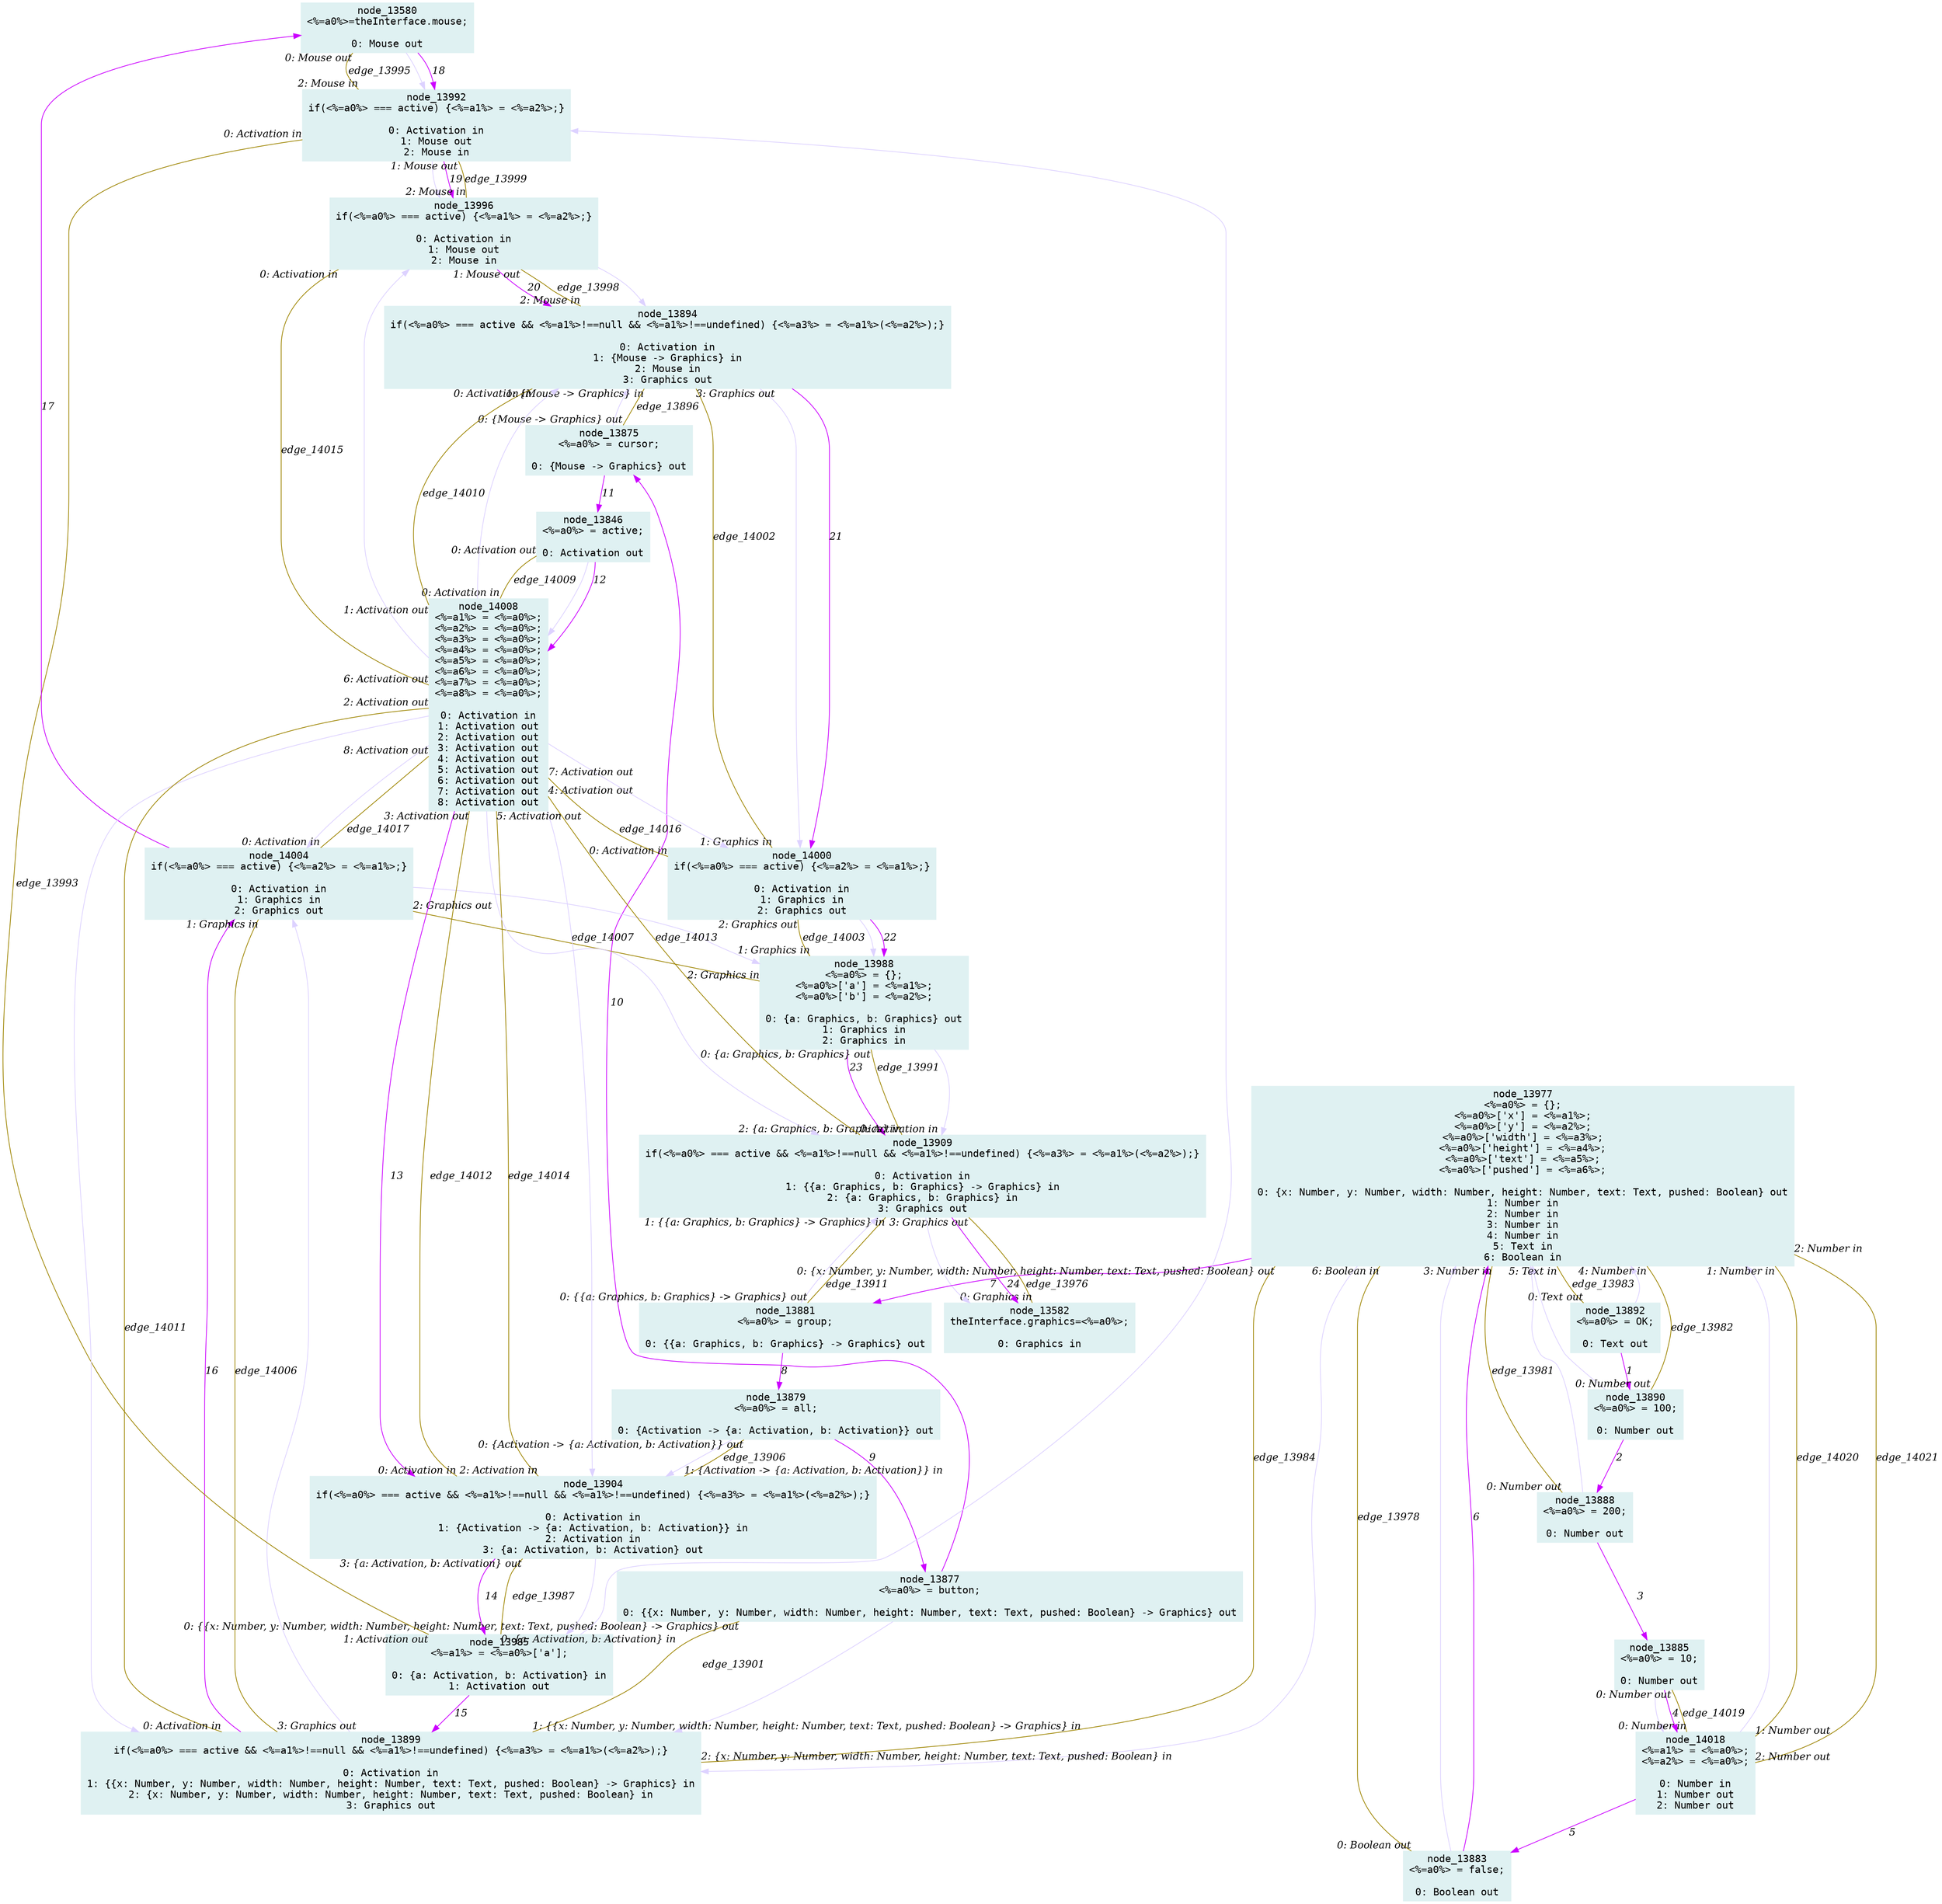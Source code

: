 digraph g{node_13580 [shape="box", style="filled", color="#dff1f2", fontname="Courier", label="node_13580
<%=a0%>=theInterface.mouse;

0: Mouse out" ]
node_13582 [shape="box", style="filled", color="#dff1f2", fontname="Courier", label="node_13582
theInterface.graphics=<%=a0%>;

0: Graphics in" ]
node_13846 [shape="box", style="filled", color="#dff1f2", fontname="Courier", label="node_13846
<%=a0%> = active;

0: Activation out" ]
node_13875 [shape="box", style="filled", color="#dff1f2", fontname="Courier", label="node_13875
<%=a0%> = cursor;

0: {Mouse -> Graphics} out" ]
node_13877 [shape="box", style="filled", color="#dff1f2", fontname="Courier", label="node_13877
<%=a0%> = button;

0: {{x: Number, y: Number, width: Number, height: Number, text: Text, pushed: Boolean} -> Graphics} out" ]
node_13879 [shape="box", style="filled", color="#dff1f2", fontname="Courier", label="node_13879
<%=a0%> = all;

0: {Activation -> {a: Activation, b: Activation}} out" ]
node_13881 [shape="box", style="filled", color="#dff1f2", fontname="Courier", label="node_13881
<%=a0%> = group;

0: {{a: Graphics, b: Graphics} -> Graphics} out" ]
node_13883 [shape="box", style="filled", color="#dff1f2", fontname="Courier", label="node_13883
<%=a0%> = false;

0: Boolean out" ]
node_13885 [shape="box", style="filled", color="#dff1f2", fontname="Courier", label="node_13885
<%=a0%> = 10;

0: Number out" ]
node_13888 [shape="box", style="filled", color="#dff1f2", fontname="Courier", label="node_13888
<%=a0%> = 200;

0: Number out" ]
node_13890 [shape="box", style="filled", color="#dff1f2", fontname="Courier", label="node_13890
<%=a0%> = 100;

0: Number out" ]
node_13892 [shape="box", style="filled", color="#dff1f2", fontname="Courier", label="node_13892
<%=a0%> = OK;

0: Text out" ]
node_13894 [shape="box", style="filled", color="#dff1f2", fontname="Courier", label="node_13894
if(<%=a0%> === active && <%=a1%>!==null && <%=a1%>!==undefined) {<%=a3%> = <%=a1%>(<%=a2%>);}

0: Activation in
1: {Mouse -> Graphics} in
2: Mouse in
3: Graphics out" ]
node_13899 [shape="box", style="filled", color="#dff1f2", fontname="Courier", label="node_13899
if(<%=a0%> === active && <%=a1%>!==null && <%=a1%>!==undefined) {<%=a3%> = <%=a1%>(<%=a2%>);}

0: Activation in
1: {{x: Number, y: Number, width: Number, height: Number, text: Text, pushed: Boolean} -> Graphics} in
2: {x: Number, y: Number, width: Number, height: Number, text: Text, pushed: Boolean} in
3: Graphics out" ]
node_13904 [shape="box", style="filled", color="#dff1f2", fontname="Courier", label="node_13904
if(<%=a0%> === active && <%=a1%>!==null && <%=a1%>!==undefined) {<%=a3%> = <%=a1%>(<%=a2%>);}

0: Activation in
1: {Activation -> {a: Activation, b: Activation}} in
2: Activation in
3: {a: Activation, b: Activation} out" ]
node_13909 [shape="box", style="filled", color="#dff1f2", fontname="Courier", label="node_13909
if(<%=a0%> === active && <%=a1%>!==null && <%=a1%>!==undefined) {<%=a3%> = <%=a1%>(<%=a2%>);}

0: Activation in
1: {{a: Graphics, b: Graphics} -> Graphics} in
2: {a: Graphics, b: Graphics} in
3: Graphics out" ]
node_13977 [shape="box", style="filled", color="#dff1f2", fontname="Courier", label="node_13977
<%=a0%> = {};
<%=a0%>['x'] = <%=a1%>;
<%=a0%>['y'] = <%=a2%>;
<%=a0%>['width'] = <%=a3%>;
<%=a0%>['height'] = <%=a4%>;
<%=a0%>['text'] = <%=a5%>;
<%=a0%>['pushed'] = <%=a6%>;

0: {x: Number, y: Number, width: Number, height: Number, text: Text, pushed: Boolean} out
1: Number in
2: Number in
3: Number in
4: Number in
5: Text in
6: Boolean in" ]
node_13985 [shape="box", style="filled", color="#dff1f2", fontname="Courier", label="node_13985
<%=a1%> = <%=a0%>['a'];

0: {a: Activation, b: Activation} in
1: Activation out" ]
node_13988 [shape="box", style="filled", color="#dff1f2", fontname="Courier", label="node_13988
<%=a0%> = {};
<%=a0%>['a'] = <%=a1%>;
<%=a0%>['b'] = <%=a2%>;

0: {a: Graphics, b: Graphics} out
1: Graphics in
2: Graphics in" ]
node_13992 [shape="box", style="filled", color="#dff1f2", fontname="Courier", label="node_13992
if(<%=a0%> === active) {<%=a1%> = <%=a2%>;}

0: Activation in
1: Mouse out
2: Mouse in" ]
node_13996 [shape="box", style="filled", color="#dff1f2", fontname="Courier", label="node_13996
if(<%=a0%> === active) {<%=a1%> = <%=a2%>;}

0: Activation in
1: Mouse out
2: Mouse in" ]
node_14000 [shape="box", style="filled", color="#dff1f2", fontname="Courier", label="node_14000
if(<%=a0%> === active) {<%=a2%> = <%=a1%>;}

0: Activation in
1: Graphics in
2: Graphics out" ]
node_14004 [shape="box", style="filled", color="#dff1f2", fontname="Courier", label="node_14004
if(<%=a0%> === active) {<%=a2%> = <%=a1%>;}

0: Activation in
1: Graphics in
2: Graphics out" ]
node_14008 [shape="box", style="filled", color="#dff1f2", fontname="Courier", label="node_14008
<%=a1%> = <%=a0%>;
<%=a2%> = <%=a0%>;
<%=a3%> = <%=a0%>;
<%=a4%> = <%=a0%>;
<%=a5%> = <%=a0%>;
<%=a6%> = <%=a0%>;
<%=a7%> = <%=a0%>;
<%=a8%> = <%=a0%>;

0: Activation in
1: Activation out
2: Activation out
3: Activation out
4: Activation out
5: Activation out
6: Activation out
7: Activation out
8: Activation out" ]
node_14018 [shape="box", style="filled", color="#dff1f2", fontname="Courier", label="node_14018
<%=a1%> = <%=a0%>;
<%=a2%> = <%=a0%>;

0: Number in
1: Number out
2: Number out" ]
node_13909 -> node_13582 [dir=forward, arrowHead=normal, fontname="Times-Italic", arrowsize=1, color="#ddd2ff", label="",  headlabel="", taillabel="" ]
node_13988 -> node_13909 [dir=forward, arrowHead=normal, fontname="Times-Italic", arrowsize=1, color="#ddd2ff", label="",  headlabel="", taillabel="" ]
node_14000 -> node_13988 [dir=forward, arrowHead=normal, fontname="Times-Italic", arrowsize=1, color="#ddd2ff", label="",  headlabel="", taillabel="" ]
node_13894 -> node_14000 [dir=forward, arrowHead=normal, fontname="Times-Italic", arrowsize=1, color="#ddd2ff", label="",  headlabel="", taillabel="" ]
node_13996 -> node_13894 [dir=forward, arrowHead=normal, fontname="Times-Italic", arrowsize=1, color="#ddd2ff", label="",  headlabel="", taillabel="" ]
node_13992 -> node_13996 [dir=forward, arrowHead=normal, fontname="Times-Italic", arrowsize=1, color="#ddd2ff", label="",  headlabel="", taillabel="" ]
node_13580 -> node_13992 [dir=forward, arrowHead=normal, fontname="Times-Italic", arrowsize=1, color="#ddd2ff", label="",  headlabel="", taillabel="" ]
node_14004 -> node_13988 [dir=forward, arrowHead=normal, fontname="Times-Italic", arrowsize=1, color="#ddd2ff", label="",  headlabel="", taillabel="" ]
node_13899 -> node_14004 [dir=forward, arrowHead=normal, fontname="Times-Italic", arrowsize=1, color="#ddd2ff", label="",  headlabel="", taillabel="" ]
node_13985 -> node_13992 [dir=forward, arrowHead=normal, fontname="Times-Italic", arrowsize=1, color="#ddd2ff", label="",  headlabel="", taillabel="" ]
node_13904 -> node_13985 [dir=forward, arrowHead=normal, fontname="Times-Italic", arrowsize=1, color="#ddd2ff", label="",  headlabel="", taillabel="" ]
node_14008 -> node_13894 [dir=forward, arrowHead=normal, fontname="Times-Italic", arrowsize=1, color="#ddd2ff", label="",  headlabel="", taillabel="" ]
node_14008 -> node_13899 [dir=forward, arrowHead=normal, fontname="Times-Italic", arrowsize=1, color="#ddd2ff", label="",  headlabel="", taillabel="" ]
node_14008 -> node_13904 [dir=forward, arrowHead=normal, fontname="Times-Italic", arrowsize=1, color="#ddd2ff", label="",  headlabel="", taillabel="" ]
node_14008 -> node_13909 [dir=forward, arrowHead=normal, fontname="Times-Italic", arrowsize=1, color="#ddd2ff", label="",  headlabel="", taillabel="" ]
node_14008 -> node_13996 [dir=forward, arrowHead=normal, fontname="Times-Italic", arrowsize=1, color="#ddd2ff", label="",  headlabel="", taillabel="" ]
node_14008 -> node_14000 [dir=forward, arrowHead=normal, fontname="Times-Italic", arrowsize=1, color="#ddd2ff", label="",  headlabel="", taillabel="" ]
node_14008 -> node_14004 [dir=forward, arrowHead=normal, fontname="Times-Italic", arrowsize=1, color="#ddd2ff", label="",  headlabel="", taillabel="" ]
node_13846 -> node_14008 [dir=forward, arrowHead=normal, fontname="Times-Italic", arrowsize=1, color="#ddd2ff", label="",  headlabel="", taillabel="" ]
node_13875 -> node_13894 [dir=forward, arrowHead=normal, fontname="Times-Italic", arrowsize=1, color="#ddd2ff", label="",  headlabel="", taillabel="" ]
node_13877 -> node_13899 [dir=forward, arrowHead=normal, fontname="Times-Italic", arrowsize=1, color="#ddd2ff", label="",  headlabel="", taillabel="" ]
node_13879 -> node_13904 [dir=forward, arrowHead=normal, fontname="Times-Italic", arrowsize=1, color="#ddd2ff", label="",  headlabel="", taillabel="" ]
node_13881 -> node_13909 [dir=forward, arrowHead=normal, fontname="Times-Italic", arrowsize=1, color="#ddd2ff", label="",  headlabel="", taillabel="" ]
node_13977 -> node_13899 [dir=forward, arrowHead=normal, fontname="Times-Italic", arrowsize=1, color="#ddd2ff", label="",  headlabel="", taillabel="" ]
node_13883 -> node_13977 [dir=forward, arrowHead=normal, fontname="Times-Italic", arrowsize=1, color="#ddd2ff", label="",  headlabel="", taillabel="" ]
node_14018 -> node_13977 [dir=forward, arrowHead=normal, fontname="Times-Italic", arrowsize=1, color="#ddd2ff", label="",  headlabel="", taillabel="" ]
node_13885 -> node_14018 [dir=forward, arrowHead=normal, fontname="Times-Italic", arrowsize=1, color="#ddd2ff", label="",  headlabel="", taillabel="" ]
node_13888 -> node_13977 [dir=forward, arrowHead=normal, fontname="Times-Italic", arrowsize=1, color="#ddd2ff", label="",  headlabel="", taillabel="" ]
node_13890 -> node_13977 [dir=forward, arrowHead=normal, fontname="Times-Italic", arrowsize=1, color="#ddd2ff", label="",  headlabel="", taillabel="" ]
node_13892 -> node_13977 [dir=forward, arrowHead=normal, fontname="Times-Italic", arrowsize=1, color="#ddd2ff", label="",  headlabel="", taillabel="" ]
node_13892 -> node_13890 [dir=forward, arrowHead=normal, fontname="Times-Italic", arrowsize=1, color="#cc00ff", label="1",  headlabel="", taillabel="" ]
node_13890 -> node_13888 [dir=forward, arrowHead=normal, fontname="Times-Italic", arrowsize=1, color="#cc00ff", label="2",  headlabel="", taillabel="" ]
node_13888 -> node_13885 [dir=forward, arrowHead=normal, fontname="Times-Italic", arrowsize=1, color="#cc00ff", label="3",  headlabel="", taillabel="" ]
node_13885 -> node_14018 [dir=forward, arrowHead=normal, fontname="Times-Italic", arrowsize=1, color="#cc00ff", label="4",  headlabel="", taillabel="" ]
node_14018 -> node_13883 [dir=forward, arrowHead=normal, fontname="Times-Italic", arrowsize=1, color="#cc00ff", label="5",  headlabel="", taillabel="" ]
node_13883 -> node_13977 [dir=forward, arrowHead=normal, fontname="Times-Italic", arrowsize=1, color="#cc00ff", label="6",  headlabel="", taillabel="" ]
node_13977 -> node_13881 [dir=forward, arrowHead=normal, fontname="Times-Italic", arrowsize=1, color="#cc00ff", label="7",  headlabel="", taillabel="" ]
node_13881 -> node_13879 [dir=forward, arrowHead=normal, fontname="Times-Italic", arrowsize=1, color="#cc00ff", label="8",  headlabel="", taillabel="" ]
node_13879 -> node_13877 [dir=forward, arrowHead=normal, fontname="Times-Italic", arrowsize=1, color="#cc00ff", label="9",  headlabel="", taillabel="" ]
node_13877 -> node_13875 [dir=forward, arrowHead=normal, fontname="Times-Italic", arrowsize=1, color="#cc00ff", label="10",  headlabel="", taillabel="" ]
node_13875 -> node_13846 [dir=forward, arrowHead=normal, fontname="Times-Italic", arrowsize=1, color="#cc00ff", label="11",  headlabel="", taillabel="" ]
node_13846 -> node_14008 [dir=forward, arrowHead=normal, fontname="Times-Italic", arrowsize=1, color="#cc00ff", label="12",  headlabel="", taillabel="" ]
node_14008 -> node_13904 [dir=forward, arrowHead=normal, fontname="Times-Italic", arrowsize=1, color="#cc00ff", label="13",  headlabel="", taillabel="" ]
node_13904 -> node_13985 [dir=forward, arrowHead=normal, fontname="Times-Italic", arrowsize=1, color="#cc00ff", label="14",  headlabel="", taillabel="" ]
node_13985 -> node_13899 [dir=forward, arrowHead=normal, fontname="Times-Italic", arrowsize=1, color="#cc00ff", label="15",  headlabel="", taillabel="" ]
node_13899 -> node_14004 [dir=forward, arrowHead=normal, fontname="Times-Italic", arrowsize=1, color="#cc00ff", label="16",  headlabel="", taillabel="" ]
node_14004 -> node_13580 [dir=forward, arrowHead=normal, fontname="Times-Italic", arrowsize=1, color="#cc00ff", label="17",  headlabel="", taillabel="" ]
node_13580 -> node_13992 [dir=forward, arrowHead=normal, fontname="Times-Italic", arrowsize=1, color="#cc00ff", label="18",  headlabel="", taillabel="" ]
node_13992 -> node_13996 [dir=forward, arrowHead=normal, fontname="Times-Italic", arrowsize=1, color="#cc00ff", label="19",  headlabel="", taillabel="" ]
node_13996 -> node_13894 [dir=forward, arrowHead=normal, fontname="Times-Italic", arrowsize=1, color="#cc00ff", label="20",  headlabel="", taillabel="" ]
node_13894 -> node_14000 [dir=forward, arrowHead=normal, fontname="Times-Italic", arrowsize=1, color="#cc00ff", label="21",  headlabel="", taillabel="" ]
node_14000 -> node_13988 [dir=forward, arrowHead=normal, fontname="Times-Italic", arrowsize=1, color="#cc00ff", label="22",  headlabel="", taillabel="" ]
node_13988 -> node_13909 [dir=forward, arrowHead=normal, fontname="Times-Italic", arrowsize=1, color="#cc00ff", label="23",  headlabel="", taillabel="" ]
node_13909 -> node_13582 [dir=forward, arrowHead=normal, fontname="Times-Italic", arrowsize=1, color="#cc00ff", label="24",  headlabel="", taillabel="" ]
node_13894 -> node_13875 [dir=none, arrowHead=none, fontname="Times-Italic", arrowsize=1, color="#9d8400", label="edge_13896",  headlabel="0: {Mouse -> Graphics} out", taillabel="1: {Mouse -> Graphics} in" ]
node_13899 -> node_13877 [dir=none, arrowHead=none, fontname="Times-Italic", arrowsize=1, color="#9d8400", label="edge_13901",  headlabel="0: {{x: Number, y: Number, width: Number, height: Number, text: Text, pushed: Boolean} -> Graphics} out", taillabel="1: {{x: Number, y: Number, width: Number, height: Number, text: Text, pushed: Boolean} -> Graphics} in" ]
node_13904 -> node_13879 [dir=none, arrowHead=none, fontname="Times-Italic", arrowsize=1, color="#9d8400", label="edge_13906",  headlabel="0: {Activation -> {a: Activation, b: Activation}} out", taillabel="1: {Activation -> {a: Activation, b: Activation}} in" ]
node_13909 -> node_13881 [dir=none, arrowHead=none, fontname="Times-Italic", arrowsize=1, color="#9d8400", label="edge_13911",  headlabel="0: {{a: Graphics, b: Graphics} -> Graphics} out", taillabel="1: {{a: Graphics, b: Graphics} -> Graphics} in" ]
node_13582 -> node_13909 [dir=none, arrowHead=none, fontname="Times-Italic", arrowsize=1, color="#9d8400", label="edge_13976",  headlabel="3: Graphics out", taillabel="0: Graphics in" ]
node_13977 -> node_13883 [dir=none, arrowHead=none, fontname="Times-Italic", arrowsize=1, color="#9d8400", label="edge_13978",  headlabel="0: Boolean out", taillabel="6: Boolean in" ]
node_13977 -> node_13888 [dir=none, arrowHead=none, fontname="Times-Italic", arrowsize=1, color="#9d8400", label="edge_13981",  headlabel="0: Number out", taillabel="3: Number in" ]
node_13977 -> node_13890 [dir=none, arrowHead=none, fontname="Times-Italic", arrowsize=1, color="#9d8400", label="edge_13982",  headlabel="0: Number out", taillabel="4: Number in" ]
node_13977 -> node_13892 [dir=none, arrowHead=none, fontname="Times-Italic", arrowsize=1, color="#9d8400", label="edge_13983",  headlabel="0: Text out", taillabel="5: Text in" ]
node_13977 -> node_13899 [dir=none, arrowHead=none, fontname="Times-Italic", arrowsize=1, color="#9d8400", label="edge_13984",  headlabel="2: {x: Number, y: Number, width: Number, height: Number, text: Text, pushed: Boolean} in", taillabel="0: {x: Number, y: Number, width: Number, height: Number, text: Text, pushed: Boolean} out" ]
node_13985 -> node_13904 [dir=none, arrowHead=none, fontname="Times-Italic", arrowsize=1, color="#9d8400", label="edge_13987",  headlabel="3: {a: Activation, b: Activation} out", taillabel="0: {a: Activation, b: Activation} in" ]
node_13988 -> node_13909 [dir=none, arrowHead=none, fontname="Times-Italic", arrowsize=1, color="#9d8400", label="edge_13991",  headlabel="2: {a: Graphics, b: Graphics} in", taillabel="0: {a: Graphics, b: Graphics} out" ]
node_13992 -> node_13985 [dir=none, arrowHead=none, fontname="Times-Italic", arrowsize=1, color="#9d8400", label="edge_13993",  headlabel="1: Activation out", taillabel="0: Activation in" ]
node_13992 -> node_13580 [dir=none, arrowHead=none, fontname="Times-Italic", arrowsize=1, color="#9d8400", label="edge_13995",  headlabel="0: Mouse out", taillabel="2: Mouse in" ]
node_13996 -> node_13894 [dir=none, arrowHead=none, fontname="Times-Italic", arrowsize=1, color="#9d8400", label="edge_13998",  headlabel="2: Mouse in", taillabel="1: Mouse out" ]
node_13996 -> node_13992 [dir=none, arrowHead=none, fontname="Times-Italic", arrowsize=1, color="#9d8400", label="edge_13999",  headlabel="1: Mouse out", taillabel="2: Mouse in" ]
node_14000 -> node_13894 [dir=none, arrowHead=none, fontname="Times-Italic", arrowsize=1, color="#9d8400", label="edge_14002",  headlabel="3: Graphics out", taillabel="1: Graphics in" ]
node_14000 -> node_13988 [dir=none, arrowHead=none, fontname="Times-Italic", arrowsize=1, color="#9d8400", label="edge_14003",  headlabel="1: Graphics in", taillabel="2: Graphics out" ]
node_14004 -> node_13899 [dir=none, arrowHead=none, fontname="Times-Italic", arrowsize=1, color="#9d8400", label="edge_14006",  headlabel="3: Graphics out", taillabel="1: Graphics in" ]
node_14004 -> node_13988 [dir=none, arrowHead=none, fontname="Times-Italic", arrowsize=1, color="#9d8400", label="edge_14007",  headlabel="2: Graphics in", taillabel="2: Graphics out" ]
node_13846 -> node_14008 [dir=none, arrowHead=none, fontname="Times-Italic", arrowsize=1, color="#9d8400", label="edge_14009",  headlabel="0: Activation in", taillabel="0: Activation out" ]
node_14008 -> node_13894 [dir=none, arrowHead=none, fontname="Times-Italic", arrowsize=1, color="#9d8400", label="edge_14010",  headlabel="0: Activation in", taillabel="1: Activation out" ]
node_14008 -> node_13899 [dir=none, arrowHead=none, fontname="Times-Italic", arrowsize=1, color="#9d8400", label="edge_14011",  headlabel="0: Activation in", taillabel="2: Activation out" ]
node_14008 -> node_13904 [dir=none, arrowHead=none, fontname="Times-Italic", arrowsize=1, color="#9d8400", label="edge_14012",  headlabel="0: Activation in", taillabel="3: Activation out" ]
node_14008 -> node_13909 [dir=none, arrowHead=none, fontname="Times-Italic", arrowsize=1, color="#9d8400", label="edge_14013",  headlabel="0: Activation in", taillabel="4: Activation out" ]
node_14008 -> node_13904 [dir=none, arrowHead=none, fontname="Times-Italic", arrowsize=1, color="#9d8400", label="edge_14014",  headlabel="2: Activation in", taillabel="5: Activation out" ]
node_14008 -> node_13996 [dir=none, arrowHead=none, fontname="Times-Italic", arrowsize=1, color="#9d8400", label="edge_14015",  headlabel="0: Activation in", taillabel="6: Activation out" ]
node_14008 -> node_14000 [dir=none, arrowHead=none, fontname="Times-Italic", arrowsize=1, color="#9d8400", label="edge_14016",  headlabel="0: Activation in", taillabel="7: Activation out" ]
node_14008 -> node_14004 [dir=none, arrowHead=none, fontname="Times-Italic", arrowsize=1, color="#9d8400", label="edge_14017",  headlabel="0: Activation in", taillabel="8: Activation out" ]
node_13885 -> node_14018 [dir=none, arrowHead=none, fontname="Times-Italic", arrowsize=1, color="#9d8400", label="edge_14019",  headlabel="0: Number in", taillabel="0: Number out" ]
node_14018 -> node_13977 [dir=none, arrowHead=none, fontname="Times-Italic", arrowsize=1, color="#9d8400", label="edge_14020",  headlabel="1: Number in", taillabel="1: Number out" ]
node_14018 -> node_13977 [dir=none, arrowHead=none, fontname="Times-Italic", arrowsize=1, color="#9d8400", label="edge_14021",  headlabel="2: Number in", taillabel="2: Number out" ]
}